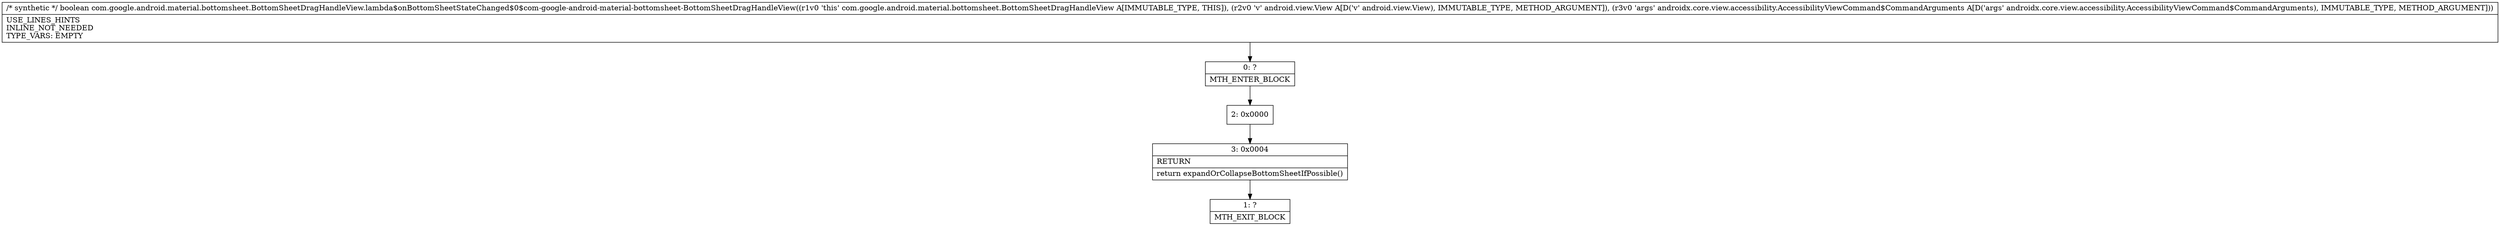digraph "CFG forcom.google.android.material.bottomsheet.BottomSheetDragHandleView.lambda$onBottomSheetStateChanged$0$com\-google\-android\-material\-bottomsheet\-BottomSheetDragHandleView(Landroid\/view\/View;Landroidx\/core\/view\/accessibility\/AccessibilityViewCommand$CommandArguments;)Z" {
Node_0 [shape=record,label="{0\:\ ?|MTH_ENTER_BLOCK\l}"];
Node_2 [shape=record,label="{2\:\ 0x0000}"];
Node_3 [shape=record,label="{3\:\ 0x0004|RETURN\l|return expandOrCollapseBottomSheetIfPossible()\l}"];
Node_1 [shape=record,label="{1\:\ ?|MTH_EXIT_BLOCK\l}"];
MethodNode[shape=record,label="{\/* synthetic *\/ boolean com.google.android.material.bottomsheet.BottomSheetDragHandleView.lambda$onBottomSheetStateChanged$0$com\-google\-android\-material\-bottomsheet\-BottomSheetDragHandleView((r1v0 'this' com.google.android.material.bottomsheet.BottomSheetDragHandleView A[IMMUTABLE_TYPE, THIS]), (r2v0 'v' android.view.View A[D('v' android.view.View), IMMUTABLE_TYPE, METHOD_ARGUMENT]), (r3v0 'args' androidx.core.view.accessibility.AccessibilityViewCommand$CommandArguments A[D('args' androidx.core.view.accessibility.AccessibilityViewCommand$CommandArguments), IMMUTABLE_TYPE, METHOD_ARGUMENT]))  | USE_LINES_HINTS\lINLINE_NOT_NEEDED\lTYPE_VARS: EMPTY\l}"];
MethodNode -> Node_0;Node_0 -> Node_2;
Node_2 -> Node_3;
Node_3 -> Node_1;
}

